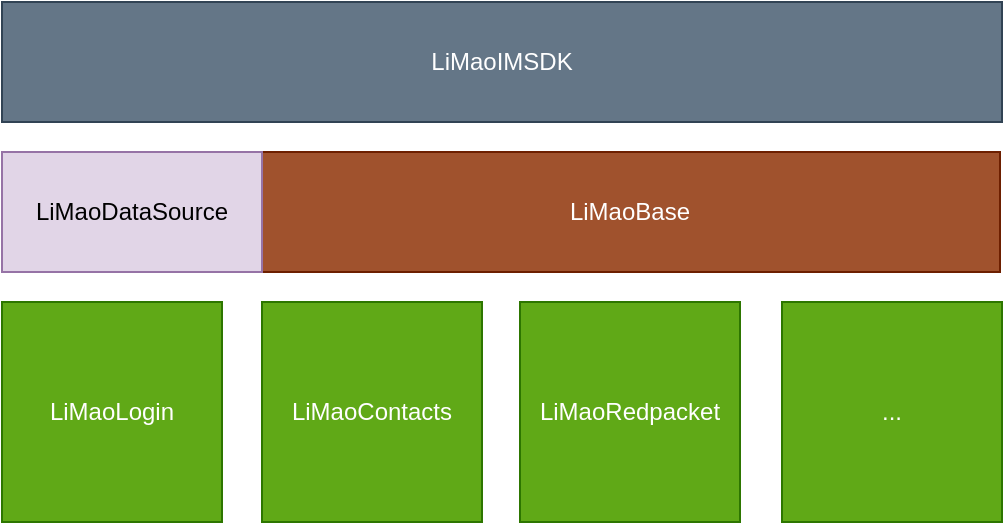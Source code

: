 <mxfile version="12.6.7" type="github">
  <diagram id="CxdAZQeiMGpa4aOwBcfx" name="Page-1">
    <mxGraphModel dx="1426" dy="946" grid="1" gridSize="10" guides="1" tooltips="1" connect="1" arrows="1" fold="1" page="1" pageScale="1" pageWidth="827" pageHeight="1169" math="0" shadow="0">
      <root>
        <mxCell id="0"/>
        <mxCell id="1" parent="0"/>
        <mxCell id="lVMuLHFtO1FS0JWvPUph-8" value="LiMaoBase" style="rounded=0;whiteSpace=wrap;html=1;fillColor=#a0522d;strokeColor=#6D1F00;fontColor=#ffffff;" parent="1" vertex="1">
          <mxGeometry x="339" y="215" width="370" height="60" as="geometry"/>
        </mxCell>
        <mxCell id="lVMuLHFtO1FS0JWvPUph-9" value="LiMaoIMSDK" style="rounded=0;whiteSpace=wrap;html=1;fillColor=#647687;strokeColor=#314354;fontColor=#ffffff;" parent="1" vertex="1">
          <mxGeometry x="210" y="140" width="500" height="60" as="geometry"/>
        </mxCell>
        <mxCell id="lVMuLHFtO1FS0JWvPUph-6" value="LiMaoLogin" style="whiteSpace=wrap;html=1;aspect=fixed;fillColor=#60a917;strokeColor=#2D7600;fontColor=#ffffff;shadow=0;" parent="1" vertex="1">
          <mxGeometry x="210" y="290" width="110" height="110" as="geometry"/>
        </mxCell>
        <mxCell id="lVMuLHFtO1FS0JWvPUph-5" value="LiMaoContacts" style="whiteSpace=wrap;html=1;aspect=fixed;fillColor=#60a917;strokeColor=#2D7600;fontColor=#ffffff;shadow=0;" parent="1" vertex="1">
          <mxGeometry x="340" y="290" width="110" height="110" as="geometry"/>
        </mxCell>
        <mxCell id="lVMuLHFtO1FS0JWvPUph-11" value="..." style="whiteSpace=wrap;html=1;aspect=fixed;fillColor=#60a917;strokeColor=#2D7600;fontColor=#ffffff;shadow=0;" parent="1" vertex="1">
          <mxGeometry x="600" y="290" width="110" height="110" as="geometry"/>
        </mxCell>
        <mxCell id="lVMuLHFtO1FS0JWvPUph-13" value="LiMaoRedpacket" style="whiteSpace=wrap;html=1;aspect=fixed;fillColor=#60a917;strokeColor=#2D7600;fontColor=#ffffff;shadow=0;" parent="1" vertex="1">
          <mxGeometry x="469" y="290" width="110" height="110" as="geometry"/>
        </mxCell>
        <mxCell id="rfPXmKBsutUwfn4dncJG-2" value="LiMaoDataSource" style="rounded=0;whiteSpace=wrap;html=1;fillColor=#e1d5e7;strokeColor=#9673a6;" vertex="1" parent="1">
          <mxGeometry x="210" y="215" width="130" height="60" as="geometry"/>
        </mxCell>
      </root>
    </mxGraphModel>
  </diagram>
</mxfile>
